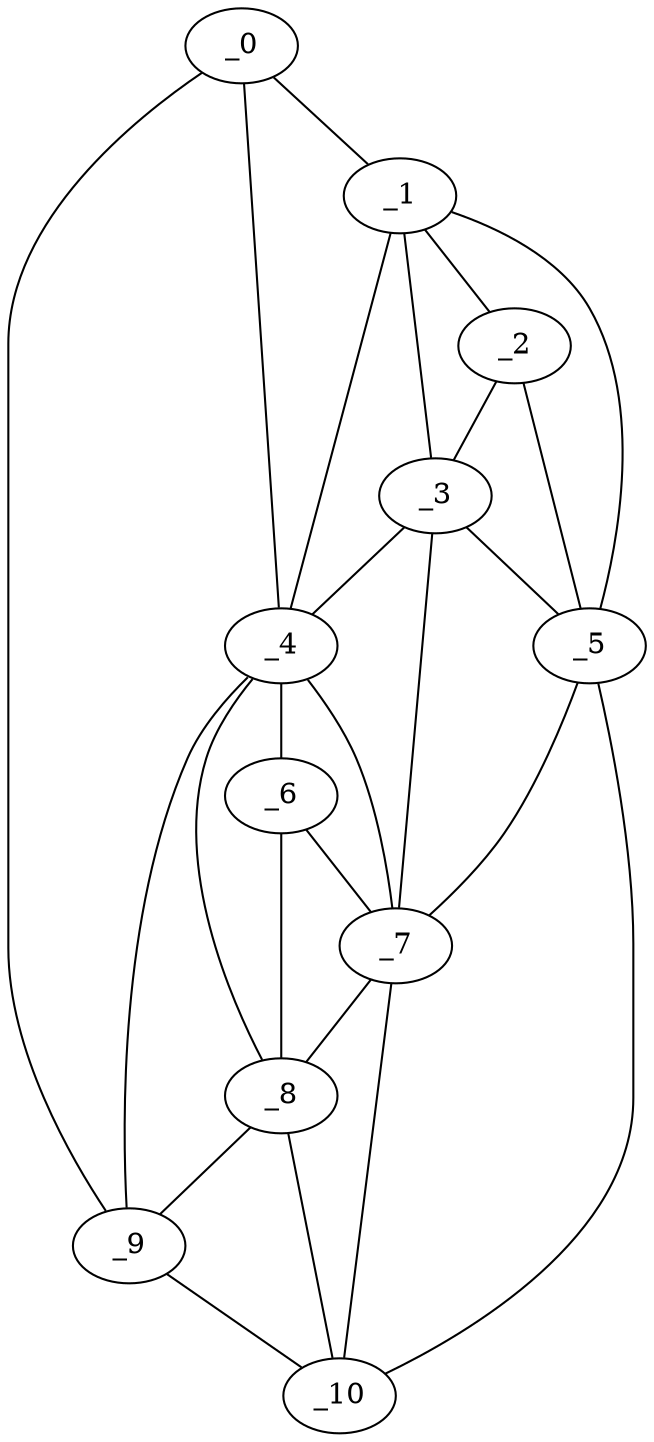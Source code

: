 graph "obj86__105.gxl" {
	_0	 [x=32,
		y=10];
	_1	 [x=50,
		y=68];
	_0 -- _1	 [valence=1];
	_4	 [x=67,
		y=50];
	_0 -- _4	 [valence=1];
	_9	 [x=102,
		y=13];
	_0 -- _9	 [valence=1];
	_2	 [x=61,
		y=68];
	_1 -- _2	 [valence=1];
	_3	 [x=62,
		y=60];
	_1 -- _3	 [valence=2];
	_1 -- _4	 [valence=2];
	_5	 [x=73,
		y=70];
	_1 -- _5	 [valence=1];
	_2 -- _3	 [valence=2];
	_2 -- _5	 [valence=2];
	_3 -- _4	 [valence=1];
	_3 -- _5	 [valence=2];
	_7	 [x=77,
		y=59];
	_3 -- _7	 [valence=2];
	_6	 [x=75,
		y=50];
	_4 -- _6	 [valence=2];
	_4 -- _7	 [valence=1];
	_8	 [x=91,
		y=41];
	_4 -- _8	 [valence=2];
	_4 -- _9	 [valence=2];
	_5 -- _7	 [valence=2];
	_10	 [x=102,
		y=62];
	_5 -- _10	 [valence=1];
	_6 -- _7	 [valence=2];
	_6 -- _8	 [valence=1];
	_7 -- _8	 [valence=2];
	_7 -- _10	 [valence=1];
	_8 -- _9	 [valence=2];
	_8 -- _10	 [valence=2];
	_9 -- _10	 [valence=1];
}
